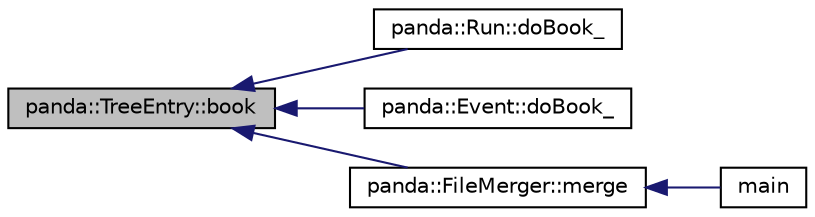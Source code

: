 digraph G
{
  edge [fontname="Helvetica",fontsize="10",labelfontname="Helvetica",labelfontsize="10"];
  node [fontname="Helvetica",fontsize="10",shape=record];
  rankdir=LR;
  Node1 [label="panda::TreeEntry::book",height=0.2,width=0.4,color="black", fillcolor="grey75", style="filled" fontcolor="black"];
  Node1 -> Node2 [dir=back,color="midnightblue",fontsize="10",style="solid"];
  Node2 [label="panda::Run::doBook_",height=0.2,width=0.4,color="black", fillcolor="white", style="filled",URL="$classpanda_1_1Run.html#a7f6f2652e76aa39c2e584ce97d1245d3"];
  Node1 -> Node3 [dir=back,color="midnightblue",fontsize="10",style="solid"];
  Node3 [label="panda::Event::doBook_",height=0.2,width=0.4,color="black", fillcolor="white", style="filled",URL="$classpanda_1_1Event.html#a3c20f40e1f37f947a5e977c38c53febb"];
  Node1 -> Node4 [dir=back,color="midnightblue",fontsize="10",style="solid"];
  Node4 [label="panda::FileMerger::merge",height=0.2,width=0.4,color="black", fillcolor="white", style="filled",URL="$classpanda_1_1FileMerger.html#a13a672d0fef3317ce4335d6a56f4229b",tooltip="Run the merger."];
  Node4 -> Node5 [dir=back,color="midnightblue",fontsize="10",style="solid"];
  Node5 [label="main",height=0.2,width=0.4,color="black", fillcolor="white", style="filled",URL="$padd_8cc.html#a2201d4f3fe424b79dbb580041d738741"];
}
